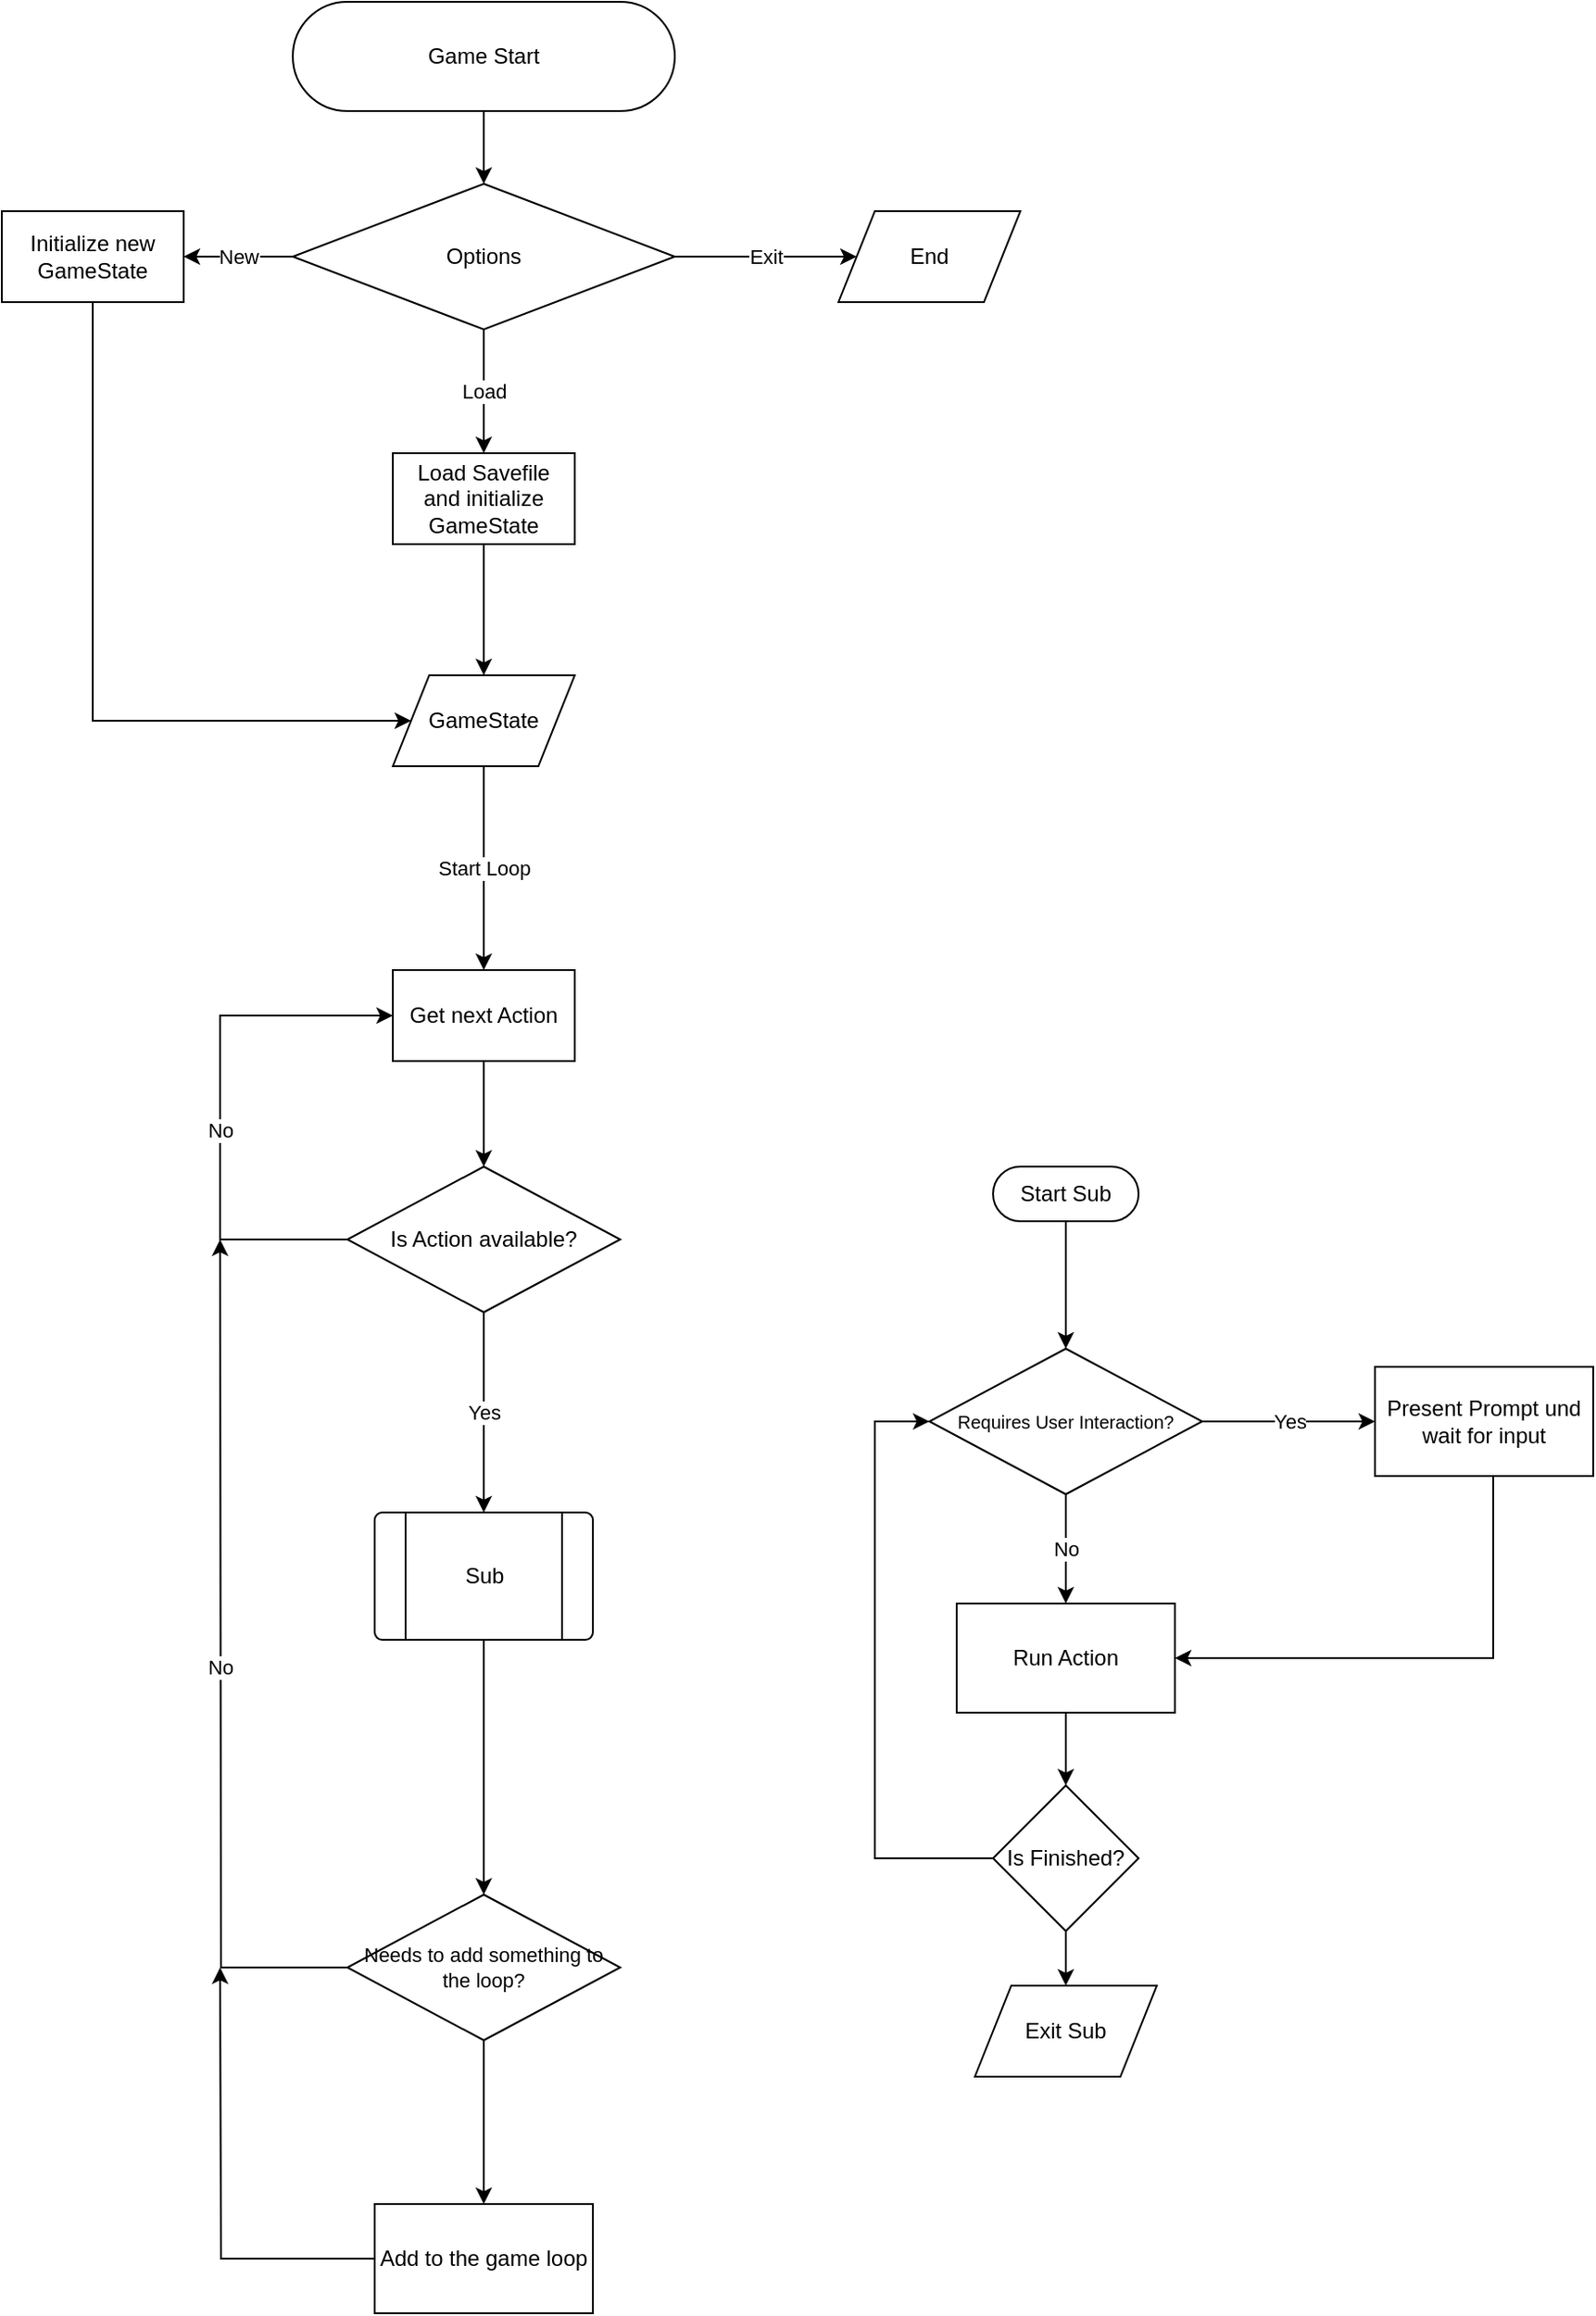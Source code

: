 <mxfile version="26.0.6">
  <diagram id="C5RBs43oDa-KdzZeNtuy" name="Page-1">
    <mxGraphModel dx="845" dy="741" grid="1" gridSize="10" guides="1" tooltips="1" connect="1" arrows="1" fold="1" page="1" pageScale="1" pageWidth="827" pageHeight="1169" math="0" shadow="0">
      <root>
        <mxCell id="WIyWlLk6GJQsqaUBKTNV-0" />
        <mxCell id="WIyWlLk6GJQsqaUBKTNV-1" parent="WIyWlLk6GJQsqaUBKTNV-0" />
        <mxCell id="URhwQ4xU2O_V-cFC1iGv-11" value="" style="edgeStyle=orthogonalEdgeStyle;rounded=0;orthogonalLoop=1;jettySize=auto;html=1;" parent="WIyWlLk6GJQsqaUBKTNV-1" source="URhwQ4xU2O_V-cFC1iGv-8" target="URhwQ4xU2O_V-cFC1iGv-10" edge="1">
          <mxGeometry relative="1" as="geometry" />
        </mxCell>
        <mxCell id="URhwQ4xU2O_V-cFC1iGv-8" value="Game Start" style="html=1;dashed=0;whiteSpace=wrap;shape=mxgraph.dfd.start" parent="WIyWlLk6GJQsqaUBKTNV-1" vertex="1">
          <mxGeometry x="360" y="100" width="210" height="60" as="geometry" />
        </mxCell>
        <mxCell id="URhwQ4xU2O_V-cFC1iGv-14" value="Exit" style="edgeStyle=orthogonalEdgeStyle;rounded=0;orthogonalLoop=1;jettySize=auto;html=1;entryX=0;entryY=0.5;entryDx=0;entryDy=0;" parent="WIyWlLk6GJQsqaUBKTNV-1" source="URhwQ4xU2O_V-cFC1iGv-10" target="URhwQ4xU2O_V-cFC1iGv-13" edge="1">
          <mxGeometry relative="1" as="geometry" />
        </mxCell>
        <mxCell id="URhwQ4xU2O_V-cFC1iGv-16" value="Load" style="edgeStyle=orthogonalEdgeStyle;rounded=0;orthogonalLoop=1;jettySize=auto;html=1;entryX=0.5;entryY=0;entryDx=0;entryDy=0;" parent="WIyWlLk6GJQsqaUBKTNV-1" source="URhwQ4xU2O_V-cFC1iGv-10" target="URhwQ4xU2O_V-cFC1iGv-15" edge="1">
          <mxGeometry relative="1" as="geometry" />
        </mxCell>
        <mxCell id="URhwQ4xU2O_V-cFC1iGv-18" value="New" style="edgeStyle=orthogonalEdgeStyle;rounded=0;orthogonalLoop=1;jettySize=auto;html=1;entryX=1;entryY=0.5;entryDx=0;entryDy=0;" parent="WIyWlLk6GJQsqaUBKTNV-1" source="URhwQ4xU2O_V-cFC1iGv-10" target="URhwQ4xU2O_V-cFC1iGv-19" edge="1">
          <mxGeometry relative="1" as="geometry">
            <mxPoint x="270" y="240" as="targetPoint" />
            <mxPoint as="offset" />
          </mxGeometry>
        </mxCell>
        <mxCell id="URhwQ4xU2O_V-cFC1iGv-10" value="Options" style="rhombus;whiteSpace=wrap;html=1;dashed=0;" parent="WIyWlLk6GJQsqaUBKTNV-1" vertex="1">
          <mxGeometry x="360" y="200" width="210" height="80" as="geometry" />
        </mxCell>
        <mxCell id="URhwQ4xU2O_V-cFC1iGv-13" value="End" style="shape=parallelogram;perimeter=parallelogramPerimeter;whiteSpace=wrap;html=1;dashed=0;" parent="WIyWlLk6GJQsqaUBKTNV-1" vertex="1">
          <mxGeometry x="660" y="215" width="100" height="50" as="geometry" />
        </mxCell>
        <mxCell id="URhwQ4xU2O_V-cFC1iGv-27" style="edgeStyle=orthogonalEdgeStyle;rounded=0;orthogonalLoop=1;jettySize=auto;html=1;entryX=0.5;entryY=0;entryDx=0;entryDy=0;" parent="WIyWlLk6GJQsqaUBKTNV-1" source="URhwQ4xU2O_V-cFC1iGv-15" target="URhwQ4xU2O_V-cFC1iGv-25" edge="1">
          <mxGeometry relative="1" as="geometry" />
        </mxCell>
        <mxCell id="URhwQ4xU2O_V-cFC1iGv-15" value="Load Savefile&lt;div&gt;and initialize&lt;/div&gt;&lt;div&gt;GameState&lt;/div&gt;" style="html=1;dashed=0;whiteSpace=wrap;" parent="WIyWlLk6GJQsqaUBKTNV-1" vertex="1">
          <mxGeometry x="415" y="348" width="100" height="50" as="geometry" />
        </mxCell>
        <mxCell id="URhwQ4xU2O_V-cFC1iGv-26" style="edgeStyle=orthogonalEdgeStyle;rounded=0;orthogonalLoop=1;jettySize=auto;html=1;exitX=0.5;exitY=1;exitDx=0;exitDy=0;entryX=0;entryY=0.5;entryDx=0;entryDy=0;" parent="WIyWlLk6GJQsqaUBKTNV-1" source="URhwQ4xU2O_V-cFC1iGv-19" target="URhwQ4xU2O_V-cFC1iGv-25" edge="1">
          <mxGeometry relative="1" as="geometry">
            <mxPoint x="250" y="330" as="targetPoint" />
            <Array as="points">
              <mxPoint x="250" y="495" />
            </Array>
          </mxGeometry>
        </mxCell>
        <mxCell id="URhwQ4xU2O_V-cFC1iGv-19" value="Initialize new&lt;div&gt;GameState&lt;/div&gt;" style="html=1;dashed=0;whiteSpace=wrap;" parent="WIyWlLk6GJQsqaUBKTNV-1" vertex="1">
          <mxGeometry x="200" y="215" width="100" height="50" as="geometry" />
        </mxCell>
        <mxCell id="URhwQ4xU2O_V-cFC1iGv-32" value="Start Loop" style="edgeStyle=orthogonalEdgeStyle;rounded=0;orthogonalLoop=1;jettySize=auto;html=1;entryX=0.5;entryY=0;entryDx=0;entryDy=0;" parent="WIyWlLk6GJQsqaUBKTNV-1" source="URhwQ4xU2O_V-cFC1iGv-25" target="URhwQ4xU2O_V-cFC1iGv-31" edge="1">
          <mxGeometry relative="1" as="geometry" />
        </mxCell>
        <mxCell id="URhwQ4xU2O_V-cFC1iGv-25" value="GameState" style="shape=parallelogram;perimeter=parallelogramPerimeter;whiteSpace=wrap;html=1;dashed=0;" parent="WIyWlLk6GJQsqaUBKTNV-1" vertex="1">
          <mxGeometry x="415" y="470" width="100" height="50" as="geometry" />
        </mxCell>
        <mxCell id="URhwQ4xU2O_V-cFC1iGv-35" value="" style="edgeStyle=orthogonalEdgeStyle;rounded=0;orthogonalLoop=1;jettySize=auto;html=1;" parent="WIyWlLk6GJQsqaUBKTNV-1" source="URhwQ4xU2O_V-cFC1iGv-31" target="URhwQ4xU2O_V-cFC1iGv-34" edge="1">
          <mxGeometry relative="1" as="geometry" />
        </mxCell>
        <mxCell id="URhwQ4xU2O_V-cFC1iGv-31" value="Get next Action" style="html=1;dashed=0;whiteSpace=wrap;" parent="WIyWlLk6GJQsqaUBKTNV-1" vertex="1">
          <mxGeometry x="415" y="632" width="100" height="50" as="geometry" />
        </mxCell>
        <mxCell id="URhwQ4xU2O_V-cFC1iGv-36" value="No" style="edgeStyle=orthogonalEdgeStyle;rounded=0;orthogonalLoop=1;jettySize=auto;html=1;entryX=0;entryY=0.5;entryDx=0;entryDy=0;" parent="WIyWlLk6GJQsqaUBKTNV-1" source="URhwQ4xU2O_V-cFC1iGv-34" target="URhwQ4xU2O_V-cFC1iGv-31" edge="1">
          <mxGeometry x="-0.097" relative="1" as="geometry">
            <Array as="points">
              <mxPoint x="320" y="780" />
              <mxPoint x="320" y="657" />
            </Array>
            <mxPoint as="offset" />
          </mxGeometry>
        </mxCell>
        <mxCell id="URhwQ4xU2O_V-cFC1iGv-41" value="Yes" style="edgeStyle=orthogonalEdgeStyle;rounded=0;orthogonalLoop=1;jettySize=auto;html=1;entryX=0.5;entryY=0;entryDx=0;entryDy=0;" parent="WIyWlLk6GJQsqaUBKTNV-1" source="URhwQ4xU2O_V-cFC1iGv-34" target="Jcel7rcA48b4CmCd7h2a-5" edge="1">
          <mxGeometry x="-0.008" relative="1" as="geometry">
            <mxPoint x="465" y="880" as="targetPoint" />
            <mxPoint as="offset" />
          </mxGeometry>
        </mxCell>
        <mxCell id="URhwQ4xU2O_V-cFC1iGv-34" value="Is Action available?" style="rhombus;whiteSpace=wrap;html=1;dashed=0;" parent="WIyWlLk6GJQsqaUBKTNV-1" vertex="1">
          <mxGeometry x="390" y="740" width="150" height="80" as="geometry" />
        </mxCell>
        <mxCell id="URhwQ4xU2O_V-cFC1iGv-43" value="Yes" style="edgeStyle=orthogonalEdgeStyle;rounded=0;orthogonalLoop=1;jettySize=auto;html=1;" parent="WIyWlLk6GJQsqaUBKTNV-1" source="URhwQ4xU2O_V-cFC1iGv-40" target="URhwQ4xU2O_V-cFC1iGv-42" edge="1">
          <mxGeometry relative="1" as="geometry" />
        </mxCell>
        <mxCell id="URhwQ4xU2O_V-cFC1iGv-46" value="No" style="edgeStyle=orthogonalEdgeStyle;rounded=0;orthogonalLoop=1;jettySize=auto;html=1;" parent="WIyWlLk6GJQsqaUBKTNV-1" source="URhwQ4xU2O_V-cFC1iGv-40" target="URhwQ4xU2O_V-cFC1iGv-45" edge="1">
          <mxGeometry relative="1" as="geometry" />
        </mxCell>
        <mxCell id="URhwQ4xU2O_V-cFC1iGv-40" value="Requires User Interaction?" style="rhombus;whiteSpace=wrap;html=1;dashed=0;fontSize=10;" parent="WIyWlLk6GJQsqaUBKTNV-1" vertex="1">
          <mxGeometry x="710" y="840" width="150" height="80" as="geometry" />
        </mxCell>
        <mxCell id="URhwQ4xU2O_V-cFC1iGv-47" style="edgeStyle=orthogonalEdgeStyle;rounded=0;orthogonalLoop=1;jettySize=auto;html=1;entryX=1;entryY=0.5;entryDx=0;entryDy=0;" parent="WIyWlLk6GJQsqaUBKTNV-1" source="URhwQ4xU2O_V-cFC1iGv-42" target="URhwQ4xU2O_V-cFC1iGv-45" edge="1">
          <mxGeometry relative="1" as="geometry">
            <Array as="points">
              <mxPoint x="1020" y="1010" />
            </Array>
          </mxGeometry>
        </mxCell>
        <mxCell id="URhwQ4xU2O_V-cFC1iGv-42" value="Present Prompt und wait for input" style="whiteSpace=wrap;html=1;dashed=0;" parent="WIyWlLk6GJQsqaUBKTNV-1" vertex="1">
          <mxGeometry x="955" y="850" width="120" height="60" as="geometry" />
        </mxCell>
        <mxCell id="URhwQ4xU2O_V-cFC1iGv-49" value="" style="edgeStyle=orthogonalEdgeStyle;rounded=0;orthogonalLoop=1;jettySize=auto;html=1;exitX=0.5;exitY=1;exitDx=0;exitDy=0;" parent="WIyWlLk6GJQsqaUBKTNV-1" source="Jcel7rcA48b4CmCd7h2a-5" target="URhwQ4xU2O_V-cFC1iGv-48" edge="1">
          <mxGeometry relative="1" as="geometry">
            <mxPoint x="465" y="1020" as="sourcePoint" />
          </mxGeometry>
        </mxCell>
        <mxCell id="Jcel7rcA48b4CmCd7h2a-9" value="" style="edgeStyle=orthogonalEdgeStyle;rounded=0;orthogonalLoop=1;jettySize=auto;html=1;" edge="1" parent="WIyWlLk6GJQsqaUBKTNV-1" source="URhwQ4xU2O_V-cFC1iGv-45" target="Jcel7rcA48b4CmCd7h2a-8">
          <mxGeometry relative="1" as="geometry" />
        </mxCell>
        <mxCell id="URhwQ4xU2O_V-cFC1iGv-45" value="Run Action" style="whiteSpace=wrap;html=1;dashed=0;" parent="WIyWlLk6GJQsqaUBKTNV-1" vertex="1">
          <mxGeometry x="725" y="980" width="120" height="60" as="geometry" />
        </mxCell>
        <mxCell id="URhwQ4xU2O_V-cFC1iGv-51" value="No" style="edgeStyle=orthogonalEdgeStyle;rounded=0;orthogonalLoop=1;jettySize=auto;html=1;" parent="WIyWlLk6GJQsqaUBKTNV-1" source="URhwQ4xU2O_V-cFC1iGv-48" edge="1">
          <mxGeometry relative="1" as="geometry">
            <mxPoint x="320" y="780" as="targetPoint" />
          </mxGeometry>
        </mxCell>
        <mxCell id="Jcel7rcA48b4CmCd7h2a-2" value="" style="edgeStyle=orthogonalEdgeStyle;rounded=0;orthogonalLoop=1;jettySize=auto;html=1;" edge="1" parent="WIyWlLk6GJQsqaUBKTNV-1" source="URhwQ4xU2O_V-cFC1iGv-48" target="Jcel7rcA48b4CmCd7h2a-1">
          <mxGeometry relative="1" as="geometry" />
        </mxCell>
        <mxCell id="URhwQ4xU2O_V-cFC1iGv-48" value="Needs to add something to the loop?" style="rhombus;whiteSpace=wrap;html=1;dashed=0;fontSize=11;" parent="WIyWlLk6GJQsqaUBKTNV-1" vertex="1">
          <mxGeometry x="390" y="1140" width="150" height="80" as="geometry" />
        </mxCell>
        <mxCell id="Jcel7rcA48b4CmCd7h2a-3" style="edgeStyle=orthogonalEdgeStyle;rounded=0;orthogonalLoop=1;jettySize=auto;html=1;" edge="1" parent="WIyWlLk6GJQsqaUBKTNV-1" source="Jcel7rcA48b4CmCd7h2a-1">
          <mxGeometry relative="1" as="geometry">
            <mxPoint x="320" y="1180" as="targetPoint" />
          </mxGeometry>
        </mxCell>
        <mxCell id="Jcel7rcA48b4CmCd7h2a-1" value="Add to the game loop" style="whiteSpace=wrap;html=1;fontSize=12;dashed=0;" vertex="1" parent="WIyWlLk6GJQsqaUBKTNV-1">
          <mxGeometry x="405" y="1310" width="120" height="60" as="geometry" />
        </mxCell>
        <mxCell id="Jcel7rcA48b4CmCd7h2a-5" value="Sub" style="verticalLabelPosition=middle;verticalAlign=middle;html=1;shape=process;whiteSpace=wrap;rounded=1;size=0.14;arcSize=6;labelPosition=center;align=center;" vertex="1" parent="WIyWlLk6GJQsqaUBKTNV-1">
          <mxGeometry x="405" y="930" width="120" height="70" as="geometry" />
        </mxCell>
        <mxCell id="Jcel7rcA48b4CmCd7h2a-12" style="edgeStyle=orthogonalEdgeStyle;rounded=0;orthogonalLoop=1;jettySize=auto;html=1;entryX=0.5;entryY=0;entryDx=0;entryDy=0;" edge="1" parent="WIyWlLk6GJQsqaUBKTNV-1" source="Jcel7rcA48b4CmCd7h2a-8" target="Jcel7rcA48b4CmCd7h2a-11">
          <mxGeometry relative="1" as="geometry" />
        </mxCell>
        <mxCell id="Jcel7rcA48b4CmCd7h2a-15" style="edgeStyle=orthogonalEdgeStyle;rounded=0;orthogonalLoop=1;jettySize=auto;html=1;entryX=0;entryY=0.5;entryDx=0;entryDy=0;" edge="1" parent="WIyWlLk6GJQsqaUBKTNV-1" source="Jcel7rcA48b4CmCd7h2a-8" target="URhwQ4xU2O_V-cFC1iGv-40">
          <mxGeometry relative="1" as="geometry">
            <Array as="points">
              <mxPoint x="680" y="1120" />
              <mxPoint x="680" y="880" />
            </Array>
          </mxGeometry>
        </mxCell>
        <mxCell id="Jcel7rcA48b4CmCd7h2a-8" value="Is Finished?" style="rhombus;whiteSpace=wrap;html=1;dashed=0;" vertex="1" parent="WIyWlLk6GJQsqaUBKTNV-1">
          <mxGeometry x="745" y="1080" width="80" height="80" as="geometry" />
        </mxCell>
        <mxCell id="Jcel7rcA48b4CmCd7h2a-11" value="Exit Sub" style="shape=parallelogram;perimeter=parallelogramPerimeter;whiteSpace=wrap;html=1;dashed=0;" vertex="1" parent="WIyWlLk6GJQsqaUBKTNV-1">
          <mxGeometry x="735" y="1190" width="100" height="50" as="geometry" />
        </mxCell>
        <mxCell id="Jcel7rcA48b4CmCd7h2a-14" style="edgeStyle=orthogonalEdgeStyle;rounded=0;orthogonalLoop=1;jettySize=auto;html=1;entryX=0.5;entryY=0;entryDx=0;entryDy=0;" edge="1" parent="WIyWlLk6GJQsqaUBKTNV-1" source="Jcel7rcA48b4CmCd7h2a-13" target="URhwQ4xU2O_V-cFC1iGv-40">
          <mxGeometry relative="1" as="geometry" />
        </mxCell>
        <mxCell id="Jcel7rcA48b4CmCd7h2a-13" value="Start Sub" style="html=1;dashed=0;whiteSpace=wrap;shape=mxgraph.dfd.start" vertex="1" parent="WIyWlLk6GJQsqaUBKTNV-1">
          <mxGeometry x="745" y="740" width="80" height="30" as="geometry" />
        </mxCell>
      </root>
    </mxGraphModel>
  </diagram>
</mxfile>
